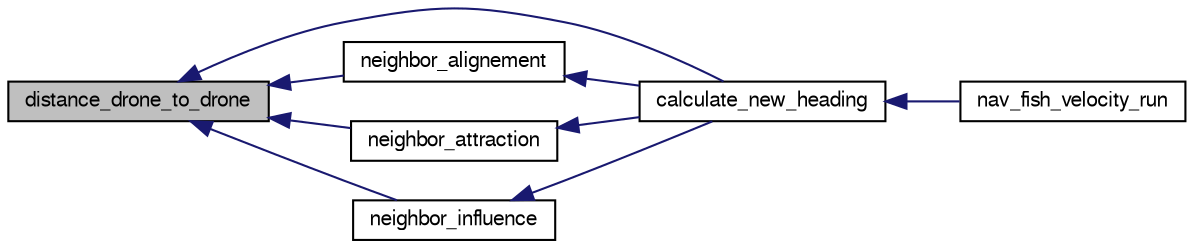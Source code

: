 digraph "distance_drone_to_drone"
{
  edge [fontname="FreeSans",fontsize="10",labelfontname="FreeSans",labelfontsize="10"];
  node [fontname="FreeSans",fontsize="10",shape=record];
  rankdir="LR";
  Node1 [label="distance_drone_to_drone",height=0.2,width=0.4,color="black", fillcolor="grey75", style="filled", fontcolor="black"];
  Node1 -> Node2 [dir="back",color="midnightblue",fontsize="10",style="solid",fontname="FreeSans"];
  Node2 [label="calculate_new_heading",height=0.2,width=0.4,color="black", fillcolor="white", style="filled",URL="$nav__fish_8c.html#aabac53beb17b84ea4474a72fb85e2abb",tooltip="calculates new variation of the heading for the uav based on current state "];
  Node2 -> Node3 [dir="back",color="midnightblue",fontsize="10",style="solid",fontname="FreeSans"];
  Node3 [label="nav_fish_velocity_run",height=0.2,width=0.4,color="black", fillcolor="white", style="filled",URL="$nav__fish_8h.html#ae25f7a8ee455c00944445f6b12b3a49f",tooltip="nav fish velocity run "];
  Node1 -> Node4 [dir="back",color="midnightblue",fontsize="10",style="solid",fontname="FreeSans"];
  Node4 [label="neighbor_alignement",height=0.2,width=0.4,color="black", fillcolor="white", style="filled",URL="$nav__fish_8c.html#a04d15699e98da660fe2dd5e4c435cbbb",tooltip="calculates the alignement effect between two uavs "];
  Node4 -> Node2 [dir="back",color="midnightblue",fontsize="10",style="solid",fontname="FreeSans"];
  Node1 -> Node5 [dir="back",color="midnightblue",fontsize="10",style="solid",fontname="FreeSans"];
  Node5 [label="neighbor_attraction",height=0.2,width=0.4,color="black", fillcolor="white", style="filled",URL="$nav__fish_8c.html#a79ca39ea4ea5646c25b0671360ff26b0",tooltip="calculates the attraction effect between two uavs "];
  Node5 -> Node2 [dir="back",color="midnightblue",fontsize="10",style="solid",fontname="FreeSans"];
  Node1 -> Node6 [dir="back",color="midnightblue",fontsize="10",style="solid",fontname="FreeSans"];
  Node6 [label="neighbor_influence",height=0.2,width=0.4,color="black", fillcolor="white", style="filled",URL="$nav__fish_8c.html#a7468ae781e1d813fc3a6a672175e15b4",tooltip="calculates the influence of a uav on a neighbor of his "];
  Node6 -> Node2 [dir="back",color="midnightblue",fontsize="10",style="solid",fontname="FreeSans"];
}
